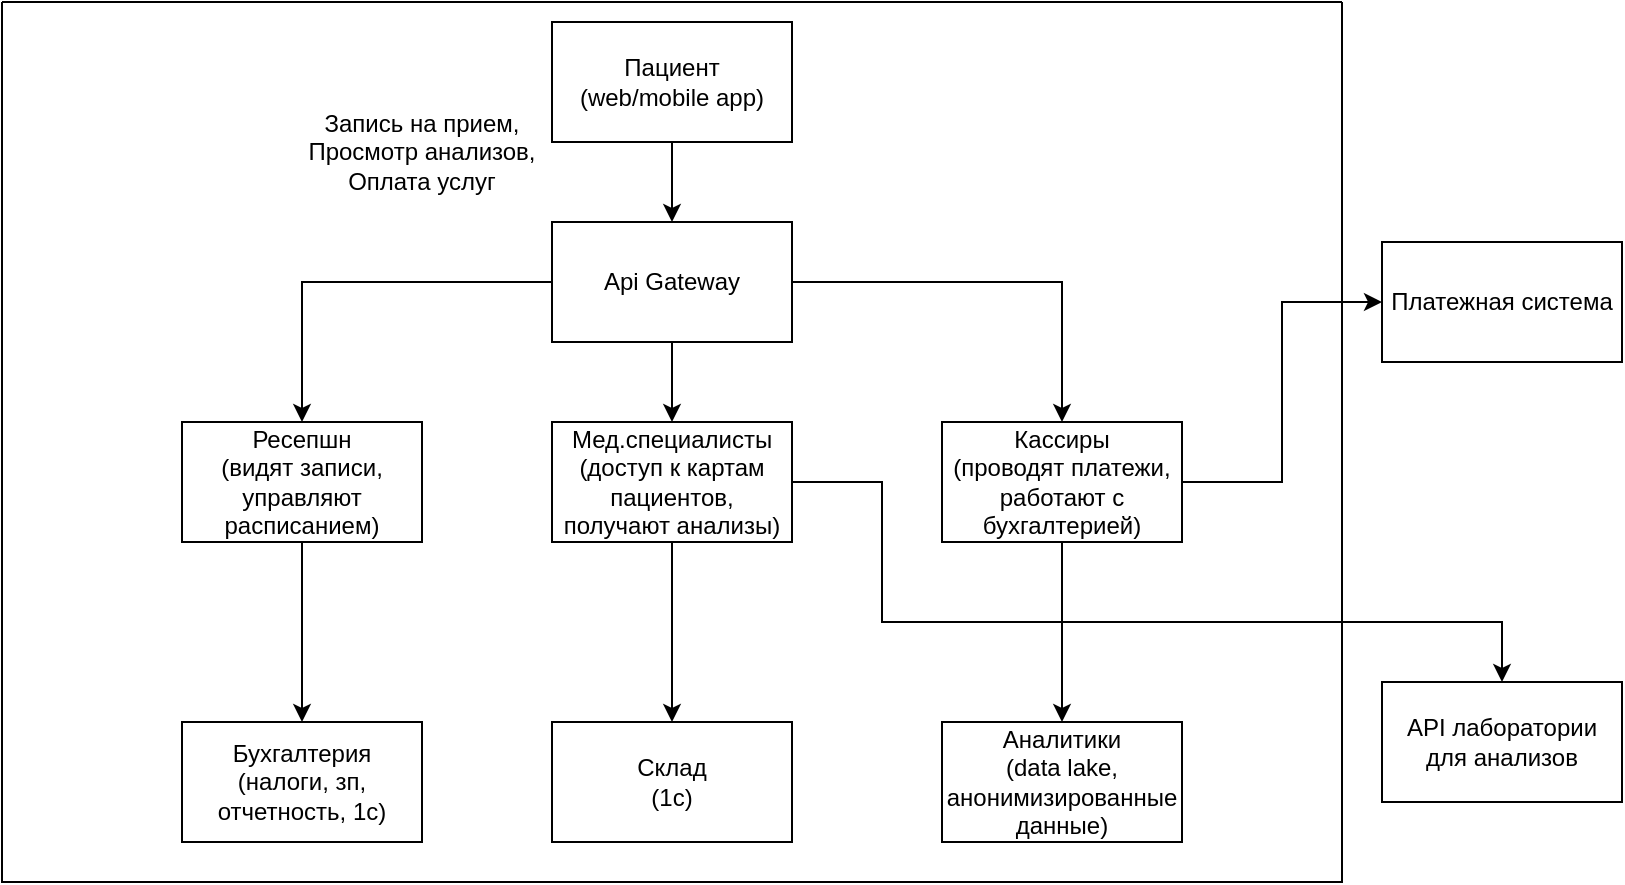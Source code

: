 <mxfile version="24.7.5">
  <diagram name="Страница — 1" id="OMs_EjTb0JzcNWEpcXDY">
    <mxGraphModel dx="1333" dy="782" grid="1" gridSize="10" guides="1" tooltips="1" connect="1" arrows="1" fold="1" page="1" pageScale="1" pageWidth="5000" pageHeight="3000" math="0" shadow="0">
      <root>
        <mxCell id="0" />
        <mxCell id="1" parent="0" />
        <mxCell id="_s5PsmVnriDB5kXC4VeQ-2" value="" style="swimlane;startSize=0;" vertex="1" parent="1">
          <mxGeometry x="260" y="80" width="670" height="440" as="geometry" />
        </mxCell>
        <mxCell id="_s5PsmVnriDB5kXC4VeQ-24" style="edgeStyle=orthogonalEdgeStyle;rounded=0;orthogonalLoop=1;jettySize=auto;html=1;exitX=0.5;exitY=1;exitDx=0;exitDy=0;entryX=0.5;entryY=0;entryDx=0;entryDy=0;" edge="1" parent="_s5PsmVnriDB5kXC4VeQ-2" source="_s5PsmVnriDB5kXC4VeQ-4" target="_s5PsmVnriDB5kXC4VeQ-5">
          <mxGeometry relative="1" as="geometry" />
        </mxCell>
        <mxCell id="_s5PsmVnriDB5kXC4VeQ-4" value="Пациент&lt;div&gt;(web/mobile app)&lt;/div&gt;" style="rounded=0;whiteSpace=wrap;html=1;" vertex="1" parent="_s5PsmVnriDB5kXC4VeQ-2">
          <mxGeometry x="275" y="10" width="120" height="60" as="geometry" />
        </mxCell>
        <mxCell id="_s5PsmVnriDB5kXC4VeQ-9" style="edgeStyle=orthogonalEdgeStyle;rounded=0;orthogonalLoop=1;jettySize=auto;html=1;exitX=1;exitY=0.5;exitDx=0;exitDy=0;entryX=0.5;entryY=0;entryDx=0;entryDy=0;" edge="1" parent="_s5PsmVnriDB5kXC4VeQ-2" source="_s5PsmVnriDB5kXC4VeQ-5" target="_s5PsmVnriDB5kXC4VeQ-8">
          <mxGeometry relative="1" as="geometry" />
        </mxCell>
        <mxCell id="_s5PsmVnriDB5kXC4VeQ-10" style="edgeStyle=orthogonalEdgeStyle;rounded=0;orthogonalLoop=1;jettySize=auto;html=1;exitX=0.5;exitY=1;exitDx=0;exitDy=0;entryX=0.5;entryY=0;entryDx=0;entryDy=0;" edge="1" parent="_s5PsmVnriDB5kXC4VeQ-2" source="_s5PsmVnriDB5kXC4VeQ-5" target="_s5PsmVnriDB5kXC4VeQ-7">
          <mxGeometry relative="1" as="geometry" />
        </mxCell>
        <mxCell id="_s5PsmVnriDB5kXC4VeQ-13" style="edgeStyle=orthogonalEdgeStyle;rounded=0;orthogonalLoop=1;jettySize=auto;html=1;exitX=0;exitY=0.5;exitDx=0;exitDy=0;entryX=0.5;entryY=0;entryDx=0;entryDy=0;" edge="1" parent="_s5PsmVnriDB5kXC4VeQ-2" source="_s5PsmVnriDB5kXC4VeQ-5" target="_s5PsmVnriDB5kXC4VeQ-6">
          <mxGeometry relative="1" as="geometry" />
        </mxCell>
        <mxCell id="_s5PsmVnriDB5kXC4VeQ-5" value="Api Gateway" style="rounded=0;whiteSpace=wrap;html=1;" vertex="1" parent="_s5PsmVnriDB5kXC4VeQ-2">
          <mxGeometry x="275" y="110" width="120" height="60" as="geometry" />
        </mxCell>
        <mxCell id="_s5PsmVnriDB5kXC4VeQ-17" style="edgeStyle=orthogonalEdgeStyle;rounded=0;orthogonalLoop=1;jettySize=auto;html=1;exitX=0.5;exitY=1;exitDx=0;exitDy=0;entryX=0.5;entryY=0;entryDx=0;entryDy=0;" edge="1" parent="_s5PsmVnriDB5kXC4VeQ-2" source="_s5PsmVnriDB5kXC4VeQ-6" target="_s5PsmVnriDB5kXC4VeQ-16">
          <mxGeometry relative="1" as="geometry" />
        </mxCell>
        <mxCell id="_s5PsmVnriDB5kXC4VeQ-6" value="Ресепшн&lt;div&gt;(видят записи, управляют расписанием)&lt;/div&gt;" style="rounded=0;whiteSpace=wrap;html=1;" vertex="1" parent="_s5PsmVnriDB5kXC4VeQ-2">
          <mxGeometry x="90" y="210" width="120" height="60" as="geometry" />
        </mxCell>
        <mxCell id="_s5PsmVnriDB5kXC4VeQ-15" style="edgeStyle=orthogonalEdgeStyle;rounded=0;orthogonalLoop=1;jettySize=auto;html=1;exitX=0.5;exitY=1;exitDx=0;exitDy=0;entryX=0.5;entryY=0;entryDx=0;entryDy=0;" edge="1" parent="_s5PsmVnriDB5kXC4VeQ-2" source="_s5PsmVnriDB5kXC4VeQ-7" target="_s5PsmVnriDB5kXC4VeQ-14">
          <mxGeometry relative="1" as="geometry" />
        </mxCell>
        <mxCell id="_s5PsmVnriDB5kXC4VeQ-7" value="Мед.специалисты&lt;div&gt;(доступ к картам пациентов, получают анализы)&lt;/div&gt;" style="rounded=0;whiteSpace=wrap;html=1;" vertex="1" parent="_s5PsmVnriDB5kXC4VeQ-2">
          <mxGeometry x="275" y="210" width="120" height="60" as="geometry" />
        </mxCell>
        <mxCell id="_s5PsmVnriDB5kXC4VeQ-19" style="edgeStyle=orthogonalEdgeStyle;rounded=0;orthogonalLoop=1;jettySize=auto;html=1;exitX=0.5;exitY=1;exitDx=0;exitDy=0;entryX=0.5;entryY=0;entryDx=0;entryDy=0;" edge="1" parent="_s5PsmVnriDB5kXC4VeQ-2" source="_s5PsmVnriDB5kXC4VeQ-8" target="_s5PsmVnriDB5kXC4VeQ-18">
          <mxGeometry relative="1" as="geometry" />
        </mxCell>
        <mxCell id="_s5PsmVnriDB5kXC4VeQ-8" value="Кассиры&lt;div&gt;(проводят платежи,&lt;/div&gt;&lt;div&gt;работают с бухгалтерией)&lt;/div&gt;" style="rounded=0;whiteSpace=wrap;html=1;" vertex="1" parent="_s5PsmVnriDB5kXC4VeQ-2">
          <mxGeometry x="470" y="210" width="120" height="60" as="geometry" />
        </mxCell>
        <mxCell id="_s5PsmVnriDB5kXC4VeQ-14" value="Склад&lt;div&gt;(1с)&lt;/div&gt;" style="rounded=0;whiteSpace=wrap;html=1;" vertex="1" parent="_s5PsmVnriDB5kXC4VeQ-2">
          <mxGeometry x="275" y="360" width="120" height="60" as="geometry" />
        </mxCell>
        <mxCell id="_s5PsmVnriDB5kXC4VeQ-16" value="Бухгалтерия&lt;br&gt;(налоги, зп, отчетность, 1с)" style="rounded=0;whiteSpace=wrap;html=1;" vertex="1" parent="_s5PsmVnriDB5kXC4VeQ-2">
          <mxGeometry x="90" y="360" width="120" height="60" as="geometry" />
        </mxCell>
        <mxCell id="_s5PsmVnriDB5kXC4VeQ-18" value="Аналитики&lt;div&gt;(data lake, анонимизированные данные)&lt;/div&gt;" style="rounded=0;whiteSpace=wrap;html=1;" vertex="1" parent="_s5PsmVnriDB5kXC4VeQ-2">
          <mxGeometry x="470" y="360" width="120" height="60" as="geometry" />
        </mxCell>
        <mxCell id="_s5PsmVnriDB5kXC4VeQ-26" value="Запись на прием,&lt;div&gt;Просмотр анализов,&lt;/div&gt;&lt;div&gt;Оплата услуг&lt;/div&gt;" style="text;html=1;align=center;verticalAlign=middle;whiteSpace=wrap;rounded=0;" vertex="1" parent="_s5PsmVnriDB5kXC4VeQ-2">
          <mxGeometry x="120" y="50" width="180" height="50" as="geometry" />
        </mxCell>
        <mxCell id="_s5PsmVnriDB5kXC4VeQ-20" value="API лаборатории для анализов" style="rounded=0;whiteSpace=wrap;html=1;" vertex="1" parent="1">
          <mxGeometry x="950" y="420" width="120" height="60" as="geometry" />
        </mxCell>
        <mxCell id="_s5PsmVnriDB5kXC4VeQ-21" value="Платежная система" style="rounded=0;whiteSpace=wrap;html=1;" vertex="1" parent="1">
          <mxGeometry x="950" y="200" width="120" height="60" as="geometry" />
        </mxCell>
        <mxCell id="_s5PsmVnriDB5kXC4VeQ-22" style="edgeStyle=orthogonalEdgeStyle;rounded=0;orthogonalLoop=1;jettySize=auto;html=1;exitX=1;exitY=0.5;exitDx=0;exitDy=0;entryX=0;entryY=0.5;entryDx=0;entryDy=0;" edge="1" parent="1" source="_s5PsmVnriDB5kXC4VeQ-8" target="_s5PsmVnriDB5kXC4VeQ-21">
          <mxGeometry relative="1" as="geometry" />
        </mxCell>
        <mxCell id="_s5PsmVnriDB5kXC4VeQ-25" style="edgeStyle=orthogonalEdgeStyle;rounded=0;orthogonalLoop=1;jettySize=auto;html=1;exitX=1;exitY=0.5;exitDx=0;exitDy=0;entryX=0.5;entryY=0;entryDx=0;entryDy=0;" edge="1" parent="1" source="_s5PsmVnriDB5kXC4VeQ-7" target="_s5PsmVnriDB5kXC4VeQ-20">
          <mxGeometry relative="1" as="geometry">
            <Array as="points">
              <mxPoint x="700" y="320" />
              <mxPoint x="700" y="390" />
              <mxPoint x="1010" y="390" />
            </Array>
          </mxGeometry>
        </mxCell>
      </root>
    </mxGraphModel>
  </diagram>
</mxfile>
